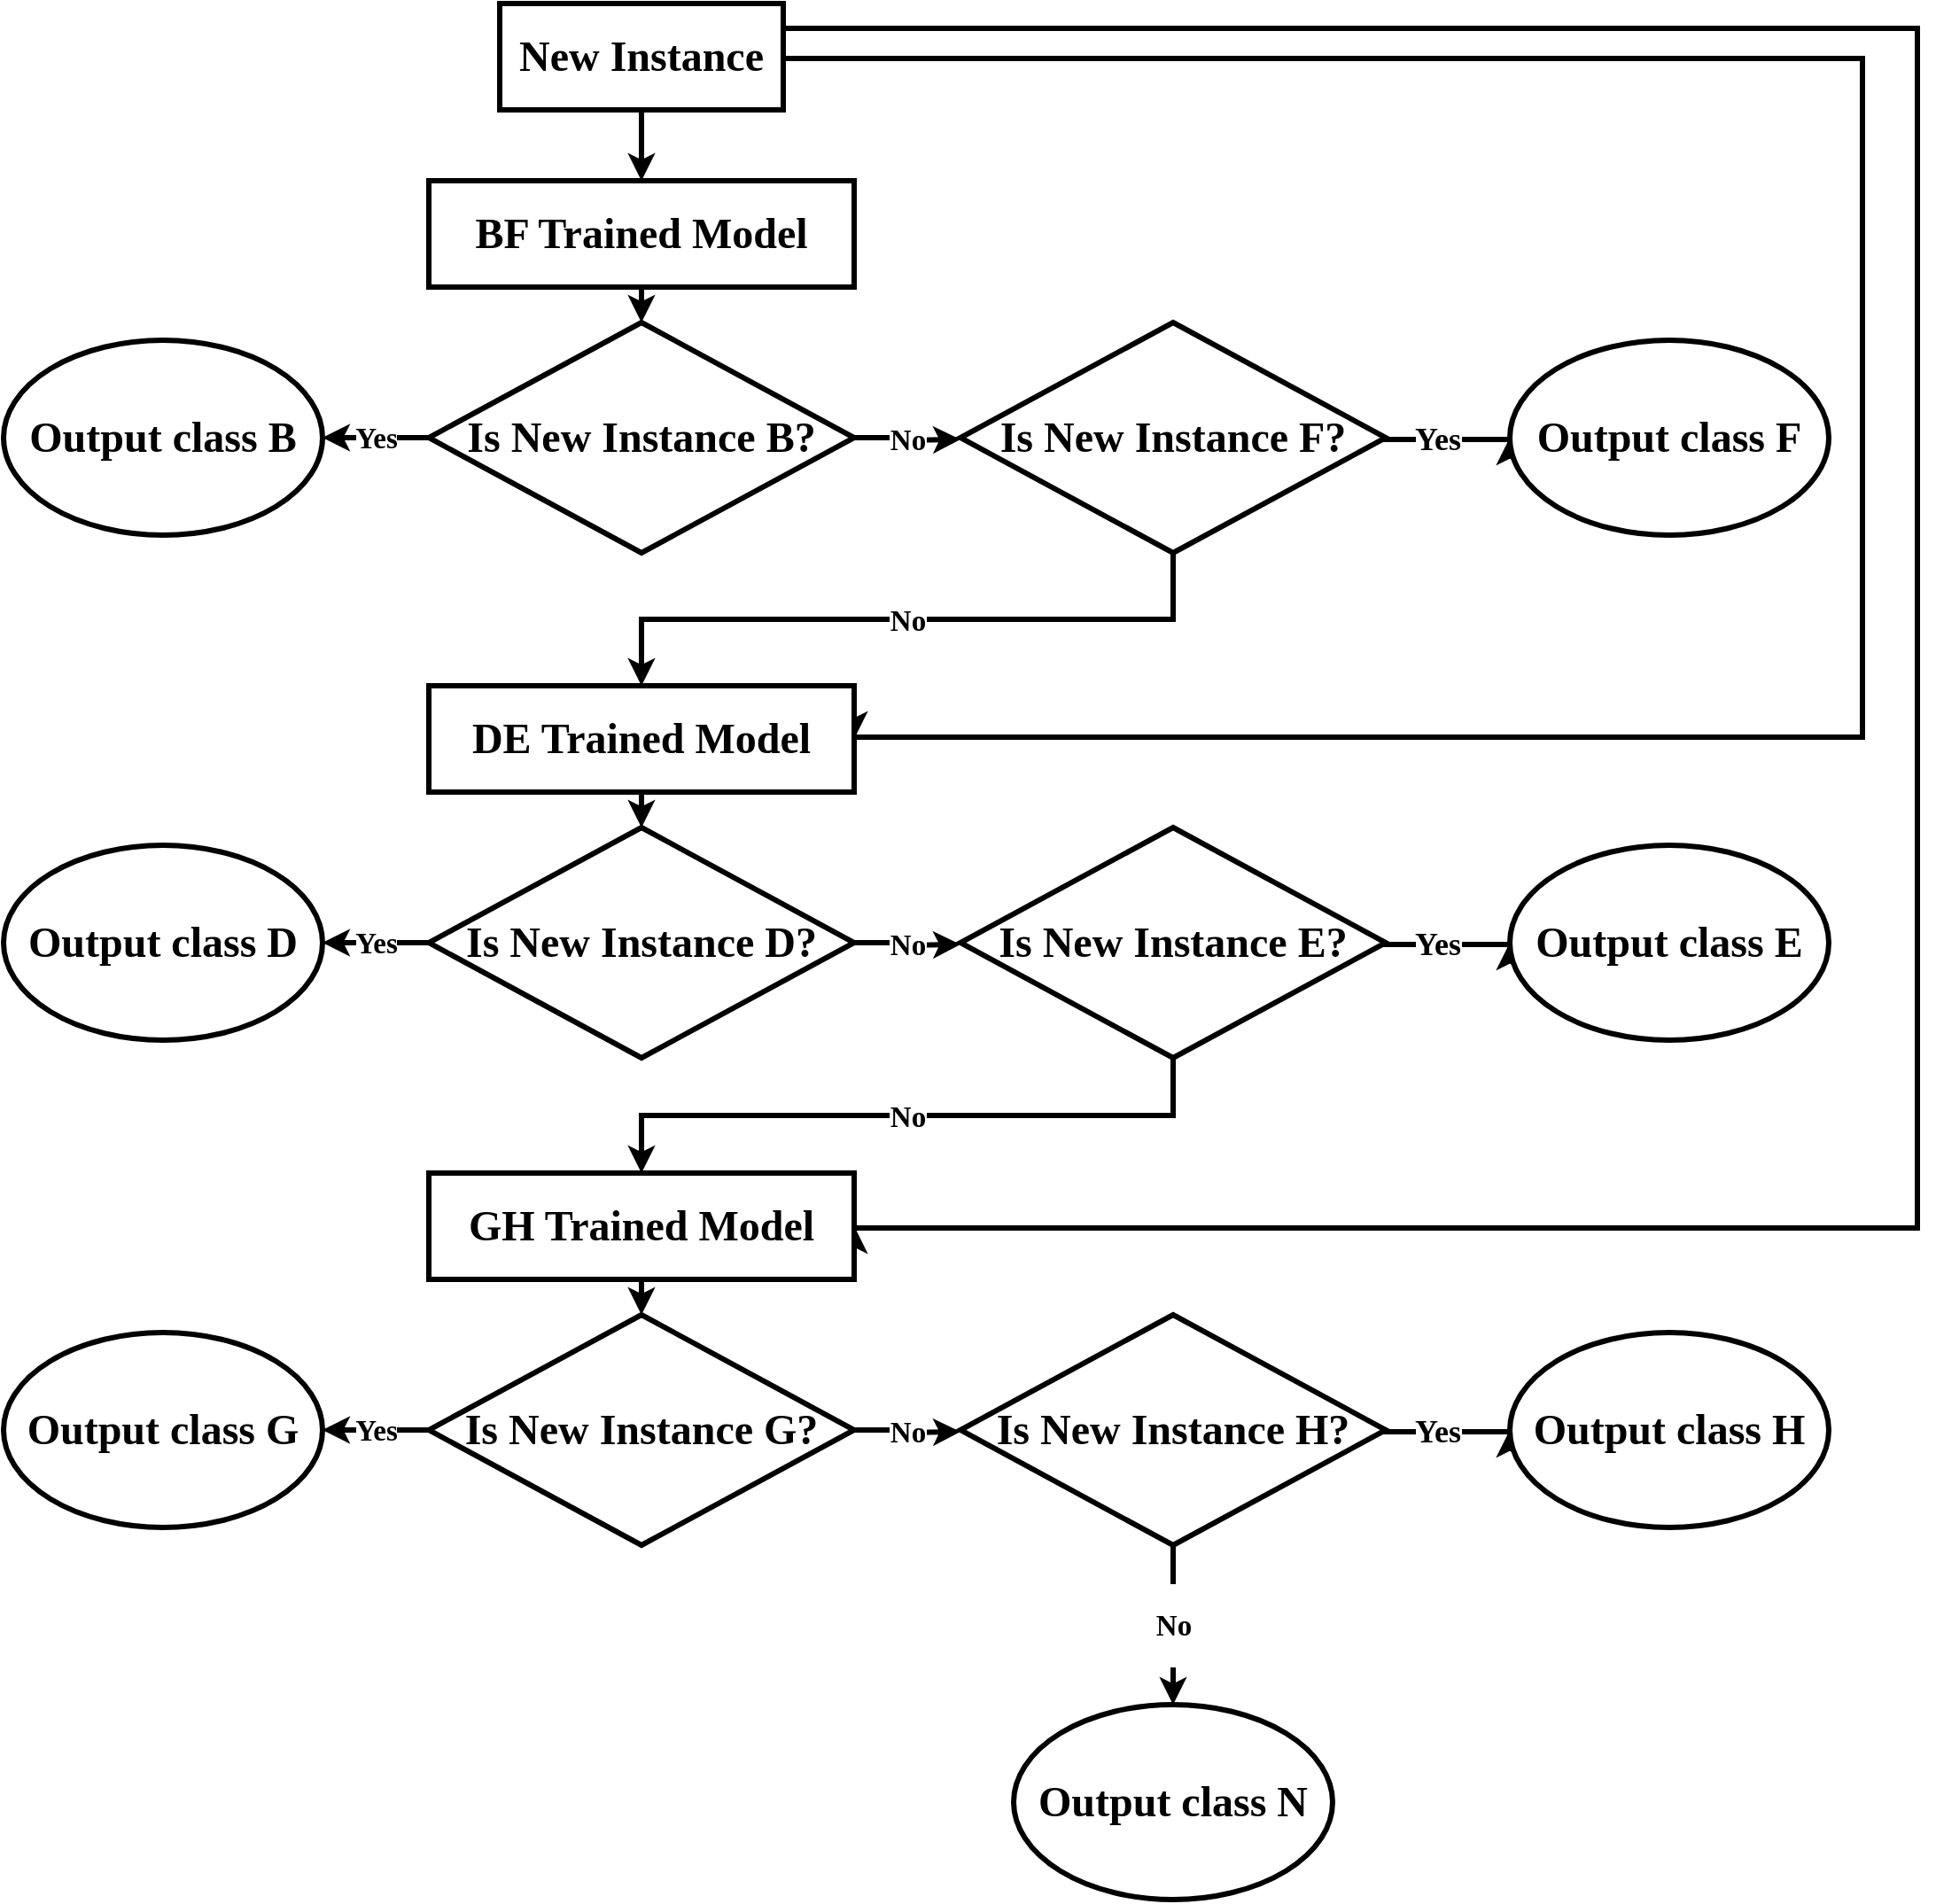 <mxfile version="10.9.0" type="device"><diagram id="eOMlOWAJXjPJuLWDOgK_" name="Page-1"><mxGraphModel dx="1669" dy="2422" grid="1" gridSize="10" guides="1" tooltips="1" connect="1" arrows="1" fold="1" page="1" pageScale="1" pageWidth="850" pageHeight="1100" math="0" shadow="0"><root><mxCell id="0"/><mxCell id="1" parent="0"/><mxCell id="jcP3VU4yvbX7T6LkYv2c-1" style="edgeStyle=orthogonalEdgeStyle;rounded=0;orthogonalLoop=1;jettySize=auto;html=1;exitX=0.5;exitY=1;exitDx=0;exitDy=0;entryX=0.5;entryY=0;entryDx=0;entryDy=0;strokeWidth=3;" edge="1" parent="1" source="jcP3VU4yvbX7T6LkYv2c-2" target="jcP3VU4yvbX7T6LkYv2c-12"><mxGeometry relative="1" as="geometry"/></mxCell><mxCell id="jcP3VU4yvbX7T6LkYv2c-2" value="&lt;h1&gt;&lt;font face=&quot;Times New Roman&quot;&gt;BF Trained Model&lt;/font&gt;&lt;/h1&gt;" style="rounded=0;whiteSpace=wrap;html=1;strokeWidth=3;" vertex="1" parent="1"><mxGeometry x="280" y="100" width="240" height="60" as="geometry"/></mxCell><mxCell id="jcP3VU4yvbX7T6LkYv2c-3" style="edgeStyle=orthogonalEdgeStyle;rounded=0;orthogonalLoop=1;jettySize=auto;html=1;exitX=0.5;exitY=1;exitDx=0;exitDy=0;entryX=0.5;entryY=0;entryDx=0;entryDy=0;strokeWidth=3;" edge="1" parent="1" source="jcP3VU4yvbX7T6LkYv2c-8" target="jcP3VU4yvbX7T6LkYv2c-2"><mxGeometry relative="1" as="geometry"/></mxCell><mxCell id="jcP3VU4yvbX7T6LkYv2c-68" style="edgeStyle=orthogonalEdgeStyle;rounded=0;orthogonalLoop=1;jettySize=auto;html=1;exitX=1;exitY=0.5;exitDx=0;exitDy=0;entryX=1;entryY=0.5;entryDx=0;entryDy=0;strokeWidth=3;" edge="1" parent="1" source="jcP3VU4yvbX7T6LkYv2c-8" target="jcP3VU4yvbX7T6LkYv2c-47"><mxGeometry relative="1" as="geometry"><Array as="points"><mxPoint x="1089" y="31"/><mxPoint x="1089" y="414"/></Array></mxGeometry></mxCell><mxCell id="jcP3VU4yvbX7T6LkYv2c-69" style="edgeStyle=orthogonalEdgeStyle;rounded=0;orthogonalLoop=1;jettySize=auto;html=1;exitX=1;exitY=0.25;exitDx=0;exitDy=0;entryX=1;entryY=0.5;entryDx=0;entryDy=0;strokeWidth=3;" edge="1" parent="1" source="jcP3VU4yvbX7T6LkYv2c-8" target="jcP3VU4yvbX7T6LkYv2c-57"><mxGeometry relative="1" as="geometry"><Array as="points"><mxPoint x="1120" y="14"/><mxPoint x="1120" y="691"/></Array></mxGeometry></mxCell><mxCell id="jcP3VU4yvbX7T6LkYv2c-8" value="&lt;h1&gt;&lt;font face=&quot;Times New Roman&quot;&gt;New Instance&lt;/font&gt;&lt;/h1&gt;" style="rounded=0;whiteSpace=wrap;html=1;strokeWidth=3;" vertex="1" parent="1"><mxGeometry x="320" width="160" height="60" as="geometry"/></mxCell><mxCell id="jcP3VU4yvbX7T6LkYv2c-9" value="&lt;h1&gt;&lt;font face=&quot;Times New Roman&quot;&gt;Output class B&lt;/font&gt;&lt;/h1&gt;" style="ellipse;whiteSpace=wrap;html=1;strokeWidth=3;" vertex="1" parent="1"><mxGeometry x="40" y="190" width="180" height="110" as="geometry"/></mxCell><mxCell id="jcP3VU4yvbX7T6LkYv2c-10" value="&lt;h2&gt;&lt;font face=&quot;Times New Roman&quot;&gt;Yes&lt;/font&gt;&lt;/h2&gt;" style="edgeStyle=orthogonalEdgeStyle;rounded=0;orthogonalLoop=1;jettySize=auto;html=1;exitX=0;exitY=0.5;exitDx=0;exitDy=0;entryX=1;entryY=0.5;entryDx=0;entryDy=0;strokeWidth=3;" edge="1" parent="1" source="jcP3VU4yvbX7T6LkYv2c-12" target="jcP3VU4yvbX7T6LkYv2c-9"><mxGeometry relative="1" as="geometry"/></mxCell><mxCell id="jcP3VU4yvbX7T6LkYv2c-11" value="&lt;h2&gt;&lt;font face=&quot;Times New Roman&quot;&gt;No&lt;/font&gt;&lt;/h2&gt;" style="edgeStyle=orthogonalEdgeStyle;rounded=0;orthogonalLoop=1;jettySize=auto;html=1;exitX=1;exitY=0.5;exitDx=0;exitDy=0;entryX=0;entryY=0.5;entryDx=0;entryDy=0;strokeWidth=3;" edge="1" parent="1" source="jcP3VU4yvbX7T6LkYv2c-12"><mxGeometry relative="1" as="geometry"><mxPoint x="580" y="246" as="targetPoint"/></mxGeometry></mxCell><mxCell id="jcP3VU4yvbX7T6LkYv2c-12" value="&lt;h1&gt;&lt;font face=&quot;Times New Roman&quot;&gt;Is New Instance B?&lt;/font&gt;&lt;/h1&gt;" style="rhombus;whiteSpace=wrap;html=1;strokeWidth=3;" vertex="1" parent="1"><mxGeometry x="280" y="180" width="240" height="130" as="geometry"/></mxCell><mxCell id="jcP3VU4yvbX7T6LkYv2c-43" style="edgeStyle=orthogonalEdgeStyle;rounded=0;orthogonalLoop=1;jettySize=auto;html=1;exitX=1;exitY=0.5;exitDx=0;exitDy=0;entryX=0;entryY=0.5;entryDx=0;entryDy=0;strokeWidth=3;" edge="1" parent="1" source="jcP3VU4yvbX7T6LkYv2c-38" target="jcP3VU4yvbX7T6LkYv2c-40"><mxGeometry relative="1" as="geometry"><Array as="points"><mxPoint x="850" y="246"/><mxPoint x="850" y="246"/></Array></mxGeometry></mxCell><mxCell id="jcP3VU4yvbX7T6LkYv2c-45" value="&lt;h2&gt;&lt;font face=&quot;Times New Roman&quot;&gt;Yes&lt;/font&gt;&lt;/h2&gt;" style="text;html=1;resizable=0;points=[];align=center;verticalAlign=middle;labelBackgroundColor=#ffffff;" vertex="1" connectable="0" parent="jcP3VU4yvbX7T6LkYv2c-43"><mxGeometry x="0.2" relative="1" as="geometry"><mxPoint x="-13.5" y="-0.5" as="offset"/></mxGeometry></mxCell><mxCell id="jcP3VU4yvbX7T6LkYv2c-66" value="&lt;h2&gt;&lt;font face=&quot;Times New Roman&quot;&gt;No&lt;/font&gt;&lt;/h2&gt;" style="edgeStyle=orthogonalEdgeStyle;rounded=0;orthogonalLoop=1;jettySize=auto;html=1;exitX=0.5;exitY=1;exitDx=0;exitDy=0;entryX=0.5;entryY=0;entryDx=0;entryDy=0;strokeWidth=3;" edge="1" parent="1" source="jcP3VU4yvbX7T6LkYv2c-38" target="jcP3VU4yvbX7T6LkYv2c-47"><mxGeometry relative="1" as="geometry"/></mxCell><mxCell id="jcP3VU4yvbX7T6LkYv2c-38" value="&lt;h1&gt;&lt;font face=&quot;Times New Roman&quot;&gt;Is New Instance F?&lt;/font&gt;&lt;/h1&gt;" style="rhombus;whiteSpace=wrap;html=1;strokeWidth=3;" vertex="1" parent="1"><mxGeometry x="580" y="180" width="240" height="130" as="geometry"/></mxCell><mxCell id="jcP3VU4yvbX7T6LkYv2c-40" value="&lt;h1&gt;&lt;font face=&quot;Times New Roman&quot;&gt;Output class F&lt;/font&gt;&lt;/h1&gt;" style="ellipse;whiteSpace=wrap;html=1;strokeWidth=3;" vertex="1" parent="1"><mxGeometry x="890" y="190" width="180" height="110" as="geometry"/></mxCell><mxCell id="jcP3VU4yvbX7T6LkYv2c-46" style="edgeStyle=orthogonalEdgeStyle;rounded=0;orthogonalLoop=1;jettySize=auto;html=1;exitX=0.5;exitY=1;exitDx=0;exitDy=0;entryX=0.5;entryY=0;entryDx=0;entryDy=0;strokeWidth=3;" edge="1" parent="1" source="jcP3VU4yvbX7T6LkYv2c-47" target="jcP3VU4yvbX7T6LkYv2c-51"><mxGeometry relative="1" as="geometry"/></mxCell><mxCell id="jcP3VU4yvbX7T6LkYv2c-47" value="&lt;h1&gt;&lt;font face=&quot;Times New Roman&quot;&gt;DE Trained Model&lt;/font&gt;&lt;/h1&gt;" style="rounded=0;whiteSpace=wrap;html=1;strokeWidth=3;" vertex="1" parent="1"><mxGeometry x="280" y="385" width="240" height="60" as="geometry"/></mxCell><mxCell id="jcP3VU4yvbX7T6LkYv2c-48" value="&lt;h1&gt;&lt;font face=&quot;Times New Roman&quot;&gt;Output class D&lt;/font&gt;&lt;/h1&gt;" style="ellipse;whiteSpace=wrap;html=1;strokeWidth=3;" vertex="1" parent="1"><mxGeometry x="40" y="475" width="180" height="110" as="geometry"/></mxCell><mxCell id="jcP3VU4yvbX7T6LkYv2c-49" value="&lt;h2&gt;&lt;font face=&quot;Times New Roman&quot;&gt;Yes&lt;/font&gt;&lt;/h2&gt;" style="edgeStyle=orthogonalEdgeStyle;rounded=0;orthogonalLoop=1;jettySize=auto;html=1;exitX=0;exitY=0.5;exitDx=0;exitDy=0;entryX=1;entryY=0.5;entryDx=0;entryDy=0;strokeWidth=3;" edge="1" parent="1" source="jcP3VU4yvbX7T6LkYv2c-51" target="jcP3VU4yvbX7T6LkYv2c-48"><mxGeometry relative="1" as="geometry"/></mxCell><mxCell id="jcP3VU4yvbX7T6LkYv2c-50" value="&lt;h2&gt;&lt;font face=&quot;Times New Roman&quot;&gt;No&lt;/font&gt;&lt;/h2&gt;" style="edgeStyle=orthogonalEdgeStyle;rounded=0;orthogonalLoop=1;jettySize=auto;html=1;exitX=1;exitY=0.5;exitDx=0;exitDy=0;entryX=0;entryY=0.5;entryDx=0;entryDy=0;strokeWidth=3;" edge="1" parent="1" source="jcP3VU4yvbX7T6LkYv2c-51"><mxGeometry relative="1" as="geometry"><mxPoint x="580" y="531" as="targetPoint"/></mxGeometry></mxCell><mxCell id="jcP3VU4yvbX7T6LkYv2c-51" value="&lt;h1&gt;&lt;font face=&quot;Times New Roman&quot;&gt;Is New Instance D?&lt;/font&gt;&lt;/h1&gt;" style="rhombus;whiteSpace=wrap;html=1;strokeWidth=3;" vertex="1" parent="1"><mxGeometry x="280" y="465" width="240" height="130" as="geometry"/></mxCell><mxCell id="jcP3VU4yvbX7T6LkYv2c-52" style="edgeStyle=orthogonalEdgeStyle;rounded=0;orthogonalLoop=1;jettySize=auto;html=1;exitX=1;exitY=0.5;exitDx=0;exitDy=0;entryX=0;entryY=0.5;entryDx=0;entryDy=0;strokeWidth=3;" edge="1" parent="1" source="jcP3VU4yvbX7T6LkYv2c-54" target="jcP3VU4yvbX7T6LkYv2c-55"><mxGeometry relative="1" as="geometry"><Array as="points"><mxPoint x="850" y="531"/><mxPoint x="850" y="531"/></Array></mxGeometry></mxCell><mxCell id="jcP3VU4yvbX7T6LkYv2c-53" value="&lt;h2&gt;&lt;font face=&quot;Times New Roman&quot;&gt;Yes&lt;/font&gt;&lt;/h2&gt;" style="text;html=1;resizable=0;points=[];align=center;verticalAlign=middle;labelBackgroundColor=#ffffff;" vertex="1" connectable="0" parent="jcP3VU4yvbX7T6LkYv2c-52"><mxGeometry x="0.2" relative="1" as="geometry"><mxPoint x="-13.5" y="-0.5" as="offset"/></mxGeometry></mxCell><mxCell id="jcP3VU4yvbX7T6LkYv2c-67" value="&lt;h2&gt;&lt;font face=&quot;Times New Roman&quot;&gt;No&lt;/font&gt;&lt;/h2&gt;" style="edgeStyle=orthogonalEdgeStyle;rounded=0;orthogonalLoop=1;jettySize=auto;html=1;exitX=0.5;exitY=1;exitDx=0;exitDy=0;entryX=0.5;entryY=0;entryDx=0;entryDy=0;strokeWidth=3;" edge="1" parent="1" source="jcP3VU4yvbX7T6LkYv2c-54" target="jcP3VU4yvbX7T6LkYv2c-57"><mxGeometry relative="1" as="geometry"/></mxCell><mxCell id="jcP3VU4yvbX7T6LkYv2c-54" value="&lt;h1&gt;&lt;font face=&quot;Times New Roman&quot;&gt;Is New Instance E?&lt;/font&gt;&lt;/h1&gt;" style="rhombus;whiteSpace=wrap;html=1;strokeWidth=3;" vertex="1" parent="1"><mxGeometry x="580" y="465" width="240" height="130" as="geometry"/></mxCell><mxCell id="jcP3VU4yvbX7T6LkYv2c-55" value="&lt;h1&gt;&lt;font face=&quot;Times New Roman&quot;&gt;Output class E&lt;/font&gt;&lt;/h1&gt;" style="ellipse;whiteSpace=wrap;html=1;strokeWidth=3;" vertex="1" parent="1"><mxGeometry x="890" y="475" width="180" height="110" as="geometry"/></mxCell><mxCell id="jcP3VU4yvbX7T6LkYv2c-56" style="edgeStyle=orthogonalEdgeStyle;rounded=0;orthogonalLoop=1;jettySize=auto;html=1;exitX=0.5;exitY=1;exitDx=0;exitDy=0;entryX=0.5;entryY=0;entryDx=0;entryDy=0;strokeWidth=3;" edge="1" parent="1" source="jcP3VU4yvbX7T6LkYv2c-57" target="jcP3VU4yvbX7T6LkYv2c-61"><mxGeometry relative="1" as="geometry"/></mxCell><mxCell id="jcP3VU4yvbX7T6LkYv2c-57" value="&lt;h1&gt;&lt;font face=&quot;Times New Roman&quot;&gt;GH Trained Model&lt;/font&gt;&lt;/h1&gt;" style="rounded=0;whiteSpace=wrap;html=1;strokeWidth=3;" vertex="1" parent="1"><mxGeometry x="280" y="660" width="240" height="60" as="geometry"/></mxCell><mxCell id="jcP3VU4yvbX7T6LkYv2c-58" value="&lt;h1&gt;&lt;font face=&quot;Times New Roman&quot;&gt;Output class G&lt;/font&gt;&lt;/h1&gt;" style="ellipse;whiteSpace=wrap;html=1;strokeWidth=3;" vertex="1" parent="1"><mxGeometry x="40" y="750" width="180" height="110" as="geometry"/></mxCell><mxCell id="jcP3VU4yvbX7T6LkYv2c-59" value="&lt;h2&gt;&lt;font face=&quot;Times New Roman&quot;&gt;Yes&lt;/font&gt;&lt;/h2&gt;" style="edgeStyle=orthogonalEdgeStyle;rounded=0;orthogonalLoop=1;jettySize=auto;html=1;exitX=0;exitY=0.5;exitDx=0;exitDy=0;entryX=1;entryY=0.5;entryDx=0;entryDy=0;strokeWidth=3;" edge="1" parent="1" source="jcP3VU4yvbX7T6LkYv2c-61" target="jcP3VU4yvbX7T6LkYv2c-58"><mxGeometry relative="1" as="geometry"/></mxCell><mxCell id="jcP3VU4yvbX7T6LkYv2c-60" value="&lt;h2&gt;&lt;font face=&quot;Times New Roman&quot;&gt;No&lt;/font&gt;&lt;/h2&gt;" style="edgeStyle=orthogonalEdgeStyle;rounded=0;orthogonalLoop=1;jettySize=auto;html=1;exitX=1;exitY=0.5;exitDx=0;exitDy=0;entryX=0;entryY=0.5;entryDx=0;entryDy=0;strokeWidth=3;" edge="1" parent="1" source="jcP3VU4yvbX7T6LkYv2c-61"><mxGeometry relative="1" as="geometry"><mxPoint x="580" y="806" as="targetPoint"/></mxGeometry></mxCell><mxCell id="jcP3VU4yvbX7T6LkYv2c-61" value="&lt;h1&gt;&lt;font face=&quot;Times New Roman&quot;&gt;Is New Instance G?&lt;/font&gt;&lt;/h1&gt;" style="rhombus;whiteSpace=wrap;html=1;strokeWidth=3;" vertex="1" parent="1"><mxGeometry x="280" y="740" width="240" height="130" as="geometry"/></mxCell><mxCell id="jcP3VU4yvbX7T6LkYv2c-62" style="edgeStyle=orthogonalEdgeStyle;rounded=0;orthogonalLoop=1;jettySize=auto;html=1;exitX=1;exitY=0.5;exitDx=0;exitDy=0;entryX=0;entryY=0.5;entryDx=0;entryDy=0;strokeWidth=3;" edge="1" parent="1" source="jcP3VU4yvbX7T6LkYv2c-64" target="jcP3VU4yvbX7T6LkYv2c-65"><mxGeometry relative="1" as="geometry"><Array as="points"><mxPoint x="850" y="806"/><mxPoint x="850" y="806"/></Array></mxGeometry></mxCell><mxCell id="jcP3VU4yvbX7T6LkYv2c-63" value="&lt;h2&gt;&lt;font face=&quot;Times New Roman&quot;&gt;Yes&lt;/font&gt;&lt;/h2&gt;" style="text;html=1;resizable=0;points=[];align=center;verticalAlign=middle;labelBackgroundColor=#ffffff;" vertex="1" connectable="0" parent="jcP3VU4yvbX7T6LkYv2c-62"><mxGeometry x="0.2" relative="1" as="geometry"><mxPoint x="-13.5" y="-0.5" as="offset"/></mxGeometry></mxCell><mxCell id="jcP3VU4yvbX7T6LkYv2c-71" value="&lt;h2&gt;&lt;font face=&quot;Times New Roman&quot;&gt;No&lt;/font&gt;&lt;/h2&gt;" style="edgeStyle=orthogonalEdgeStyle;rounded=0;orthogonalLoop=1;jettySize=auto;html=1;exitX=0.5;exitY=1;exitDx=0;exitDy=0;entryX=0.5;entryY=0;entryDx=0;entryDy=0;strokeWidth=3;" edge="1" parent="1" source="jcP3VU4yvbX7T6LkYv2c-64" target="jcP3VU4yvbX7T6LkYv2c-70"><mxGeometry relative="1" as="geometry"/></mxCell><mxCell id="jcP3VU4yvbX7T6LkYv2c-64" value="&lt;h1&gt;&lt;font face=&quot;Times New Roman&quot;&gt;Is New Instance H?&lt;/font&gt;&lt;/h1&gt;" style="rhombus;whiteSpace=wrap;html=1;strokeWidth=3;" vertex="1" parent="1"><mxGeometry x="580" y="740" width="240" height="130" as="geometry"/></mxCell><mxCell id="jcP3VU4yvbX7T6LkYv2c-65" value="&lt;h1&gt;&lt;font face=&quot;Times New Roman&quot;&gt;Output class H&lt;/font&gt;&lt;/h1&gt;" style="ellipse;whiteSpace=wrap;html=1;strokeWidth=3;" vertex="1" parent="1"><mxGeometry x="890" y="750" width="180" height="110" as="geometry"/></mxCell><mxCell id="jcP3VU4yvbX7T6LkYv2c-70" value="&lt;h1&gt;&lt;font face=&quot;Times New Roman&quot;&gt;Output class N&lt;/font&gt;&lt;/h1&gt;" style="ellipse;whiteSpace=wrap;html=1;strokeWidth=3;" vertex="1" parent="1"><mxGeometry x="610" y="960" width="180" height="110" as="geometry"/></mxCell></root></mxGraphModel></diagram></mxfile>